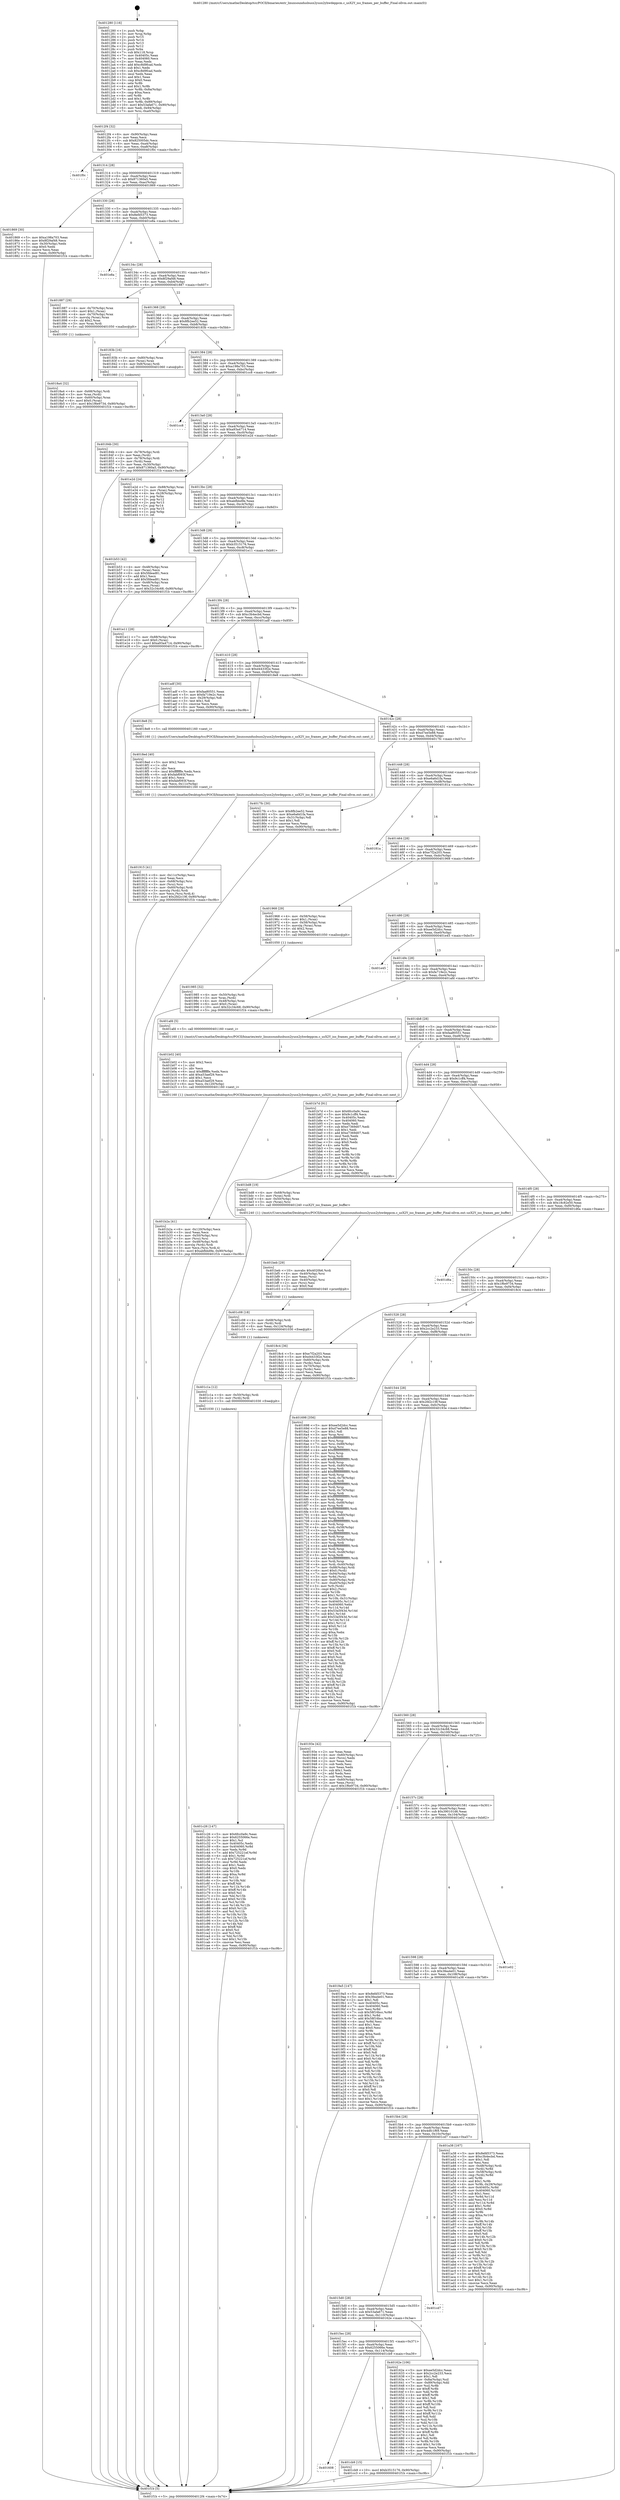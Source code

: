 digraph "0x401280" {
  label = "0x401280 (/mnt/c/Users/mathe/Desktop/tcc/POCII/binaries/extr_linuxsoundusbusx2yusx2yhwdeppcm.c_usX2Y_iso_frames_per_buffer_Final-ollvm.out::main(0))"
  labelloc = "t"
  node[shape=record]

  Entry [label="",width=0.3,height=0.3,shape=circle,fillcolor=black,style=filled]
  "0x4012f4" [label="{
     0x4012f4 [32]\l
     | [instrs]\l
     &nbsp;&nbsp;0x4012f4 \<+6\>: mov -0x90(%rbp),%eax\l
     &nbsp;&nbsp;0x4012fa \<+2\>: mov %eax,%ecx\l
     &nbsp;&nbsp;0x4012fc \<+6\>: sub $0x825005dc,%ecx\l
     &nbsp;&nbsp;0x401302 \<+6\>: mov %eax,-0xa4(%rbp)\l
     &nbsp;&nbsp;0x401308 \<+6\>: mov %ecx,-0xa8(%rbp)\l
     &nbsp;&nbsp;0x40130e \<+6\>: je 0000000000401f0c \<main+0xc8c\>\l
  }"]
  "0x401f0c" [label="{
     0x401f0c\l
  }", style=dashed]
  "0x401314" [label="{
     0x401314 [28]\l
     | [instrs]\l
     &nbsp;&nbsp;0x401314 \<+5\>: jmp 0000000000401319 \<main+0x99\>\l
     &nbsp;&nbsp;0x401319 \<+6\>: mov -0xa4(%rbp),%eax\l
     &nbsp;&nbsp;0x40131f \<+5\>: sub $0x871360a5,%eax\l
     &nbsp;&nbsp;0x401324 \<+6\>: mov %eax,-0xac(%rbp)\l
     &nbsp;&nbsp;0x40132a \<+6\>: je 0000000000401869 \<main+0x5e9\>\l
  }"]
  Exit [label="",width=0.3,height=0.3,shape=circle,fillcolor=black,style=filled,peripheries=2]
  "0x401869" [label="{
     0x401869 [30]\l
     | [instrs]\l
     &nbsp;&nbsp;0x401869 \<+5\>: mov $0xa198a703,%eax\l
     &nbsp;&nbsp;0x40186e \<+5\>: mov $0x8f29af48,%ecx\l
     &nbsp;&nbsp;0x401873 \<+3\>: mov -0x30(%rbp),%edx\l
     &nbsp;&nbsp;0x401876 \<+3\>: cmp $0x0,%edx\l
     &nbsp;&nbsp;0x401879 \<+3\>: cmove %ecx,%eax\l
     &nbsp;&nbsp;0x40187c \<+6\>: mov %eax,-0x90(%rbp)\l
     &nbsp;&nbsp;0x401882 \<+5\>: jmp 0000000000401f1b \<main+0xc9b\>\l
  }"]
  "0x401330" [label="{
     0x401330 [28]\l
     | [instrs]\l
     &nbsp;&nbsp;0x401330 \<+5\>: jmp 0000000000401335 \<main+0xb5\>\l
     &nbsp;&nbsp;0x401335 \<+6\>: mov -0xa4(%rbp),%eax\l
     &nbsp;&nbsp;0x40133b \<+5\>: sub $0x8efd5373,%eax\l
     &nbsp;&nbsp;0x401340 \<+6\>: mov %eax,-0xb0(%rbp)\l
     &nbsp;&nbsp;0x401346 \<+6\>: je 0000000000401e8a \<main+0xc0a\>\l
  }"]
  "0x401608" [label="{
     0x401608\l
  }", style=dashed]
  "0x401e8a" [label="{
     0x401e8a\l
  }", style=dashed]
  "0x40134c" [label="{
     0x40134c [28]\l
     | [instrs]\l
     &nbsp;&nbsp;0x40134c \<+5\>: jmp 0000000000401351 \<main+0xd1\>\l
     &nbsp;&nbsp;0x401351 \<+6\>: mov -0xa4(%rbp),%eax\l
     &nbsp;&nbsp;0x401357 \<+5\>: sub $0x8f29af48,%eax\l
     &nbsp;&nbsp;0x40135c \<+6\>: mov %eax,-0xb4(%rbp)\l
     &nbsp;&nbsp;0x401362 \<+6\>: je 0000000000401887 \<main+0x607\>\l
  }"]
  "0x401cb9" [label="{
     0x401cb9 [15]\l
     | [instrs]\l
     &nbsp;&nbsp;0x401cb9 \<+10\>: movl $0xb3515176,-0x90(%rbp)\l
     &nbsp;&nbsp;0x401cc3 \<+5\>: jmp 0000000000401f1b \<main+0xc9b\>\l
  }"]
  "0x401887" [label="{
     0x401887 [29]\l
     | [instrs]\l
     &nbsp;&nbsp;0x401887 \<+4\>: mov -0x70(%rbp),%rax\l
     &nbsp;&nbsp;0x40188b \<+6\>: movl $0x1,(%rax)\l
     &nbsp;&nbsp;0x401891 \<+4\>: mov -0x70(%rbp),%rax\l
     &nbsp;&nbsp;0x401895 \<+3\>: movslq (%rax),%rax\l
     &nbsp;&nbsp;0x401898 \<+4\>: shl $0x2,%rax\l
     &nbsp;&nbsp;0x40189c \<+3\>: mov %rax,%rdi\l
     &nbsp;&nbsp;0x40189f \<+5\>: call 0000000000401050 \<malloc@plt\>\l
     | [calls]\l
     &nbsp;&nbsp;0x401050 \{1\} (unknown)\l
  }"]
  "0x401368" [label="{
     0x401368 [28]\l
     | [instrs]\l
     &nbsp;&nbsp;0x401368 \<+5\>: jmp 000000000040136d \<main+0xed\>\l
     &nbsp;&nbsp;0x40136d \<+6\>: mov -0xa4(%rbp),%eax\l
     &nbsp;&nbsp;0x401373 \<+5\>: sub $0x8fb2ee52,%eax\l
     &nbsp;&nbsp;0x401378 \<+6\>: mov %eax,-0xb8(%rbp)\l
     &nbsp;&nbsp;0x40137e \<+6\>: je 000000000040183b \<main+0x5bb\>\l
  }"]
  "0x401c26" [label="{
     0x401c26 [147]\l
     | [instrs]\l
     &nbsp;&nbsp;0x401c26 \<+5\>: mov $0x6fcc0a9c,%eax\l
     &nbsp;&nbsp;0x401c2b \<+5\>: mov $0x6255066e,%esi\l
     &nbsp;&nbsp;0x401c30 \<+2\>: mov $0x1,%cl\l
     &nbsp;&nbsp;0x401c32 \<+7\>: mov 0x40405c,%edx\l
     &nbsp;&nbsp;0x401c39 \<+8\>: mov 0x404060,%r8d\l
     &nbsp;&nbsp;0x401c41 \<+3\>: mov %edx,%r9d\l
     &nbsp;&nbsp;0x401c44 \<+7\>: add $0x725221ef,%r9d\l
     &nbsp;&nbsp;0x401c4b \<+4\>: sub $0x1,%r9d\l
     &nbsp;&nbsp;0x401c4f \<+7\>: sub $0x725221ef,%r9d\l
     &nbsp;&nbsp;0x401c56 \<+4\>: imul %r9d,%edx\l
     &nbsp;&nbsp;0x401c5a \<+3\>: and $0x1,%edx\l
     &nbsp;&nbsp;0x401c5d \<+3\>: cmp $0x0,%edx\l
     &nbsp;&nbsp;0x401c60 \<+4\>: sete %r10b\l
     &nbsp;&nbsp;0x401c64 \<+4\>: cmp $0xa,%r8d\l
     &nbsp;&nbsp;0x401c68 \<+4\>: setl %r11b\l
     &nbsp;&nbsp;0x401c6c \<+3\>: mov %r10b,%bl\l
     &nbsp;&nbsp;0x401c6f \<+3\>: xor $0xff,%bl\l
     &nbsp;&nbsp;0x401c72 \<+3\>: mov %r11b,%r14b\l
     &nbsp;&nbsp;0x401c75 \<+4\>: xor $0xff,%r14b\l
     &nbsp;&nbsp;0x401c79 \<+3\>: xor $0x0,%cl\l
     &nbsp;&nbsp;0x401c7c \<+3\>: mov %bl,%r15b\l
     &nbsp;&nbsp;0x401c7f \<+4\>: and $0x0,%r15b\l
     &nbsp;&nbsp;0x401c83 \<+3\>: and %cl,%r10b\l
     &nbsp;&nbsp;0x401c86 \<+3\>: mov %r14b,%r12b\l
     &nbsp;&nbsp;0x401c89 \<+4\>: and $0x0,%r12b\l
     &nbsp;&nbsp;0x401c8d \<+3\>: and %cl,%r11b\l
     &nbsp;&nbsp;0x401c90 \<+3\>: or %r10b,%r15b\l
     &nbsp;&nbsp;0x401c93 \<+3\>: or %r11b,%r12b\l
     &nbsp;&nbsp;0x401c96 \<+3\>: xor %r12b,%r15b\l
     &nbsp;&nbsp;0x401c99 \<+3\>: or %r14b,%bl\l
     &nbsp;&nbsp;0x401c9c \<+3\>: xor $0xff,%bl\l
     &nbsp;&nbsp;0x401c9f \<+3\>: or $0x0,%cl\l
     &nbsp;&nbsp;0x401ca2 \<+2\>: and %cl,%bl\l
     &nbsp;&nbsp;0x401ca4 \<+3\>: or %bl,%r15b\l
     &nbsp;&nbsp;0x401ca7 \<+4\>: test $0x1,%r15b\l
     &nbsp;&nbsp;0x401cab \<+3\>: cmovne %esi,%eax\l
     &nbsp;&nbsp;0x401cae \<+6\>: mov %eax,-0x90(%rbp)\l
     &nbsp;&nbsp;0x401cb4 \<+5\>: jmp 0000000000401f1b \<main+0xc9b\>\l
  }"]
  "0x40183b" [label="{
     0x40183b [16]\l
     | [instrs]\l
     &nbsp;&nbsp;0x40183b \<+4\>: mov -0x80(%rbp),%rax\l
     &nbsp;&nbsp;0x40183f \<+3\>: mov (%rax),%rax\l
     &nbsp;&nbsp;0x401842 \<+4\>: mov 0x8(%rax),%rdi\l
     &nbsp;&nbsp;0x401846 \<+5\>: call 0000000000401060 \<atoi@plt\>\l
     | [calls]\l
     &nbsp;&nbsp;0x401060 \{1\} (unknown)\l
  }"]
  "0x401384" [label="{
     0x401384 [28]\l
     | [instrs]\l
     &nbsp;&nbsp;0x401384 \<+5\>: jmp 0000000000401389 \<main+0x109\>\l
     &nbsp;&nbsp;0x401389 \<+6\>: mov -0xa4(%rbp),%eax\l
     &nbsp;&nbsp;0x40138f \<+5\>: sub $0xa198a703,%eax\l
     &nbsp;&nbsp;0x401394 \<+6\>: mov %eax,-0xbc(%rbp)\l
     &nbsp;&nbsp;0x40139a \<+6\>: je 0000000000401cc8 \<main+0xa48\>\l
  }"]
  "0x401c1a" [label="{
     0x401c1a [12]\l
     | [instrs]\l
     &nbsp;&nbsp;0x401c1a \<+4\>: mov -0x50(%rbp),%rdi\l
     &nbsp;&nbsp;0x401c1e \<+3\>: mov (%rdi),%rdi\l
     &nbsp;&nbsp;0x401c21 \<+5\>: call 0000000000401030 \<free@plt\>\l
     | [calls]\l
     &nbsp;&nbsp;0x401030 \{1\} (unknown)\l
  }"]
  "0x401cc8" [label="{
     0x401cc8\l
  }", style=dashed]
  "0x4013a0" [label="{
     0x4013a0 [28]\l
     | [instrs]\l
     &nbsp;&nbsp;0x4013a0 \<+5\>: jmp 00000000004013a5 \<main+0x125\>\l
     &nbsp;&nbsp;0x4013a5 \<+6\>: mov -0xa4(%rbp),%eax\l
     &nbsp;&nbsp;0x4013ab \<+5\>: sub $0xa93a4714,%eax\l
     &nbsp;&nbsp;0x4013b0 \<+6\>: mov %eax,-0xc0(%rbp)\l
     &nbsp;&nbsp;0x4013b6 \<+6\>: je 0000000000401e2d \<main+0xbad\>\l
  }"]
  "0x401c08" [label="{
     0x401c08 [18]\l
     | [instrs]\l
     &nbsp;&nbsp;0x401c08 \<+4\>: mov -0x68(%rbp),%rdi\l
     &nbsp;&nbsp;0x401c0c \<+3\>: mov (%rdi),%rdi\l
     &nbsp;&nbsp;0x401c0f \<+6\>: mov %eax,-0x124(%rbp)\l
     &nbsp;&nbsp;0x401c15 \<+5\>: call 0000000000401030 \<free@plt\>\l
     | [calls]\l
     &nbsp;&nbsp;0x401030 \{1\} (unknown)\l
  }"]
  "0x401e2d" [label="{
     0x401e2d [24]\l
     | [instrs]\l
     &nbsp;&nbsp;0x401e2d \<+7\>: mov -0x88(%rbp),%rax\l
     &nbsp;&nbsp;0x401e34 \<+2\>: mov (%rax),%eax\l
     &nbsp;&nbsp;0x401e36 \<+4\>: lea -0x28(%rbp),%rsp\l
     &nbsp;&nbsp;0x401e3a \<+1\>: pop %rbx\l
     &nbsp;&nbsp;0x401e3b \<+2\>: pop %r12\l
     &nbsp;&nbsp;0x401e3d \<+2\>: pop %r13\l
     &nbsp;&nbsp;0x401e3f \<+2\>: pop %r14\l
     &nbsp;&nbsp;0x401e41 \<+2\>: pop %r15\l
     &nbsp;&nbsp;0x401e43 \<+1\>: pop %rbp\l
     &nbsp;&nbsp;0x401e44 \<+1\>: ret\l
  }"]
  "0x4013bc" [label="{
     0x4013bc [28]\l
     | [instrs]\l
     &nbsp;&nbsp;0x4013bc \<+5\>: jmp 00000000004013c1 \<main+0x141\>\l
     &nbsp;&nbsp;0x4013c1 \<+6\>: mov -0xa4(%rbp),%eax\l
     &nbsp;&nbsp;0x4013c7 \<+5\>: sub $0xabfbbd9e,%eax\l
     &nbsp;&nbsp;0x4013cc \<+6\>: mov %eax,-0xc4(%rbp)\l
     &nbsp;&nbsp;0x4013d2 \<+6\>: je 0000000000401b53 \<main+0x8d3\>\l
  }"]
  "0x401beb" [label="{
     0x401beb [29]\l
     | [instrs]\l
     &nbsp;&nbsp;0x401beb \<+10\>: movabs $0x4020b6,%rdi\l
     &nbsp;&nbsp;0x401bf5 \<+4\>: mov -0x40(%rbp),%rsi\l
     &nbsp;&nbsp;0x401bf9 \<+2\>: mov %eax,(%rsi)\l
     &nbsp;&nbsp;0x401bfb \<+4\>: mov -0x40(%rbp),%rsi\l
     &nbsp;&nbsp;0x401bff \<+2\>: mov (%rsi),%esi\l
     &nbsp;&nbsp;0x401c01 \<+2\>: mov $0x0,%al\l
     &nbsp;&nbsp;0x401c03 \<+5\>: call 0000000000401040 \<printf@plt\>\l
     | [calls]\l
     &nbsp;&nbsp;0x401040 \{1\} (unknown)\l
  }"]
  "0x401b53" [label="{
     0x401b53 [42]\l
     | [instrs]\l
     &nbsp;&nbsp;0x401b53 \<+4\>: mov -0x48(%rbp),%rax\l
     &nbsp;&nbsp;0x401b57 \<+2\>: mov (%rax),%ecx\l
     &nbsp;&nbsp;0x401b59 \<+6\>: sub $0x5fdead81,%ecx\l
     &nbsp;&nbsp;0x401b5f \<+3\>: add $0x1,%ecx\l
     &nbsp;&nbsp;0x401b62 \<+6\>: add $0x5fdead81,%ecx\l
     &nbsp;&nbsp;0x401b68 \<+4\>: mov -0x48(%rbp),%rax\l
     &nbsp;&nbsp;0x401b6c \<+2\>: mov %ecx,(%rax)\l
     &nbsp;&nbsp;0x401b6e \<+10\>: movl $0x32c34c68,-0x90(%rbp)\l
     &nbsp;&nbsp;0x401b78 \<+5\>: jmp 0000000000401f1b \<main+0xc9b\>\l
  }"]
  "0x4013d8" [label="{
     0x4013d8 [28]\l
     | [instrs]\l
     &nbsp;&nbsp;0x4013d8 \<+5\>: jmp 00000000004013dd \<main+0x15d\>\l
     &nbsp;&nbsp;0x4013dd \<+6\>: mov -0xa4(%rbp),%eax\l
     &nbsp;&nbsp;0x4013e3 \<+5\>: sub $0xb3515176,%eax\l
     &nbsp;&nbsp;0x4013e8 \<+6\>: mov %eax,-0xc8(%rbp)\l
     &nbsp;&nbsp;0x4013ee \<+6\>: je 0000000000401e11 \<main+0xb91\>\l
  }"]
  "0x401b2a" [label="{
     0x401b2a [41]\l
     | [instrs]\l
     &nbsp;&nbsp;0x401b2a \<+6\>: mov -0x120(%rbp),%ecx\l
     &nbsp;&nbsp;0x401b30 \<+3\>: imul %eax,%ecx\l
     &nbsp;&nbsp;0x401b33 \<+4\>: mov -0x50(%rbp),%rsi\l
     &nbsp;&nbsp;0x401b37 \<+3\>: mov (%rsi),%rsi\l
     &nbsp;&nbsp;0x401b3a \<+4\>: mov -0x48(%rbp),%rdi\l
     &nbsp;&nbsp;0x401b3e \<+3\>: movslq (%rdi),%rdi\l
     &nbsp;&nbsp;0x401b41 \<+3\>: mov %ecx,(%rsi,%rdi,4)\l
     &nbsp;&nbsp;0x401b44 \<+10\>: movl $0xabfbbd9e,-0x90(%rbp)\l
     &nbsp;&nbsp;0x401b4e \<+5\>: jmp 0000000000401f1b \<main+0xc9b\>\l
  }"]
  "0x401e11" [label="{
     0x401e11 [28]\l
     | [instrs]\l
     &nbsp;&nbsp;0x401e11 \<+7\>: mov -0x88(%rbp),%rax\l
     &nbsp;&nbsp;0x401e18 \<+6\>: movl $0x0,(%rax)\l
     &nbsp;&nbsp;0x401e1e \<+10\>: movl $0xa93a4714,-0x90(%rbp)\l
     &nbsp;&nbsp;0x401e28 \<+5\>: jmp 0000000000401f1b \<main+0xc9b\>\l
  }"]
  "0x4013f4" [label="{
     0x4013f4 [28]\l
     | [instrs]\l
     &nbsp;&nbsp;0x4013f4 \<+5\>: jmp 00000000004013f9 \<main+0x179\>\l
     &nbsp;&nbsp;0x4013f9 \<+6\>: mov -0xa4(%rbp),%eax\l
     &nbsp;&nbsp;0x4013ff \<+5\>: sub $0xc3b4ecbd,%eax\l
     &nbsp;&nbsp;0x401404 \<+6\>: mov %eax,-0xcc(%rbp)\l
     &nbsp;&nbsp;0x40140a \<+6\>: je 0000000000401adf \<main+0x85f\>\l
  }"]
  "0x401b02" [label="{
     0x401b02 [40]\l
     | [instrs]\l
     &nbsp;&nbsp;0x401b02 \<+5\>: mov $0x2,%ecx\l
     &nbsp;&nbsp;0x401b07 \<+1\>: cltd\l
     &nbsp;&nbsp;0x401b08 \<+2\>: idiv %ecx\l
     &nbsp;&nbsp;0x401b0a \<+6\>: imul $0xfffffffe,%edx,%ecx\l
     &nbsp;&nbsp;0x401b10 \<+6\>: add $0xa53aef29,%ecx\l
     &nbsp;&nbsp;0x401b16 \<+3\>: add $0x1,%ecx\l
     &nbsp;&nbsp;0x401b19 \<+6\>: sub $0xa53aef29,%ecx\l
     &nbsp;&nbsp;0x401b1f \<+6\>: mov %ecx,-0x120(%rbp)\l
     &nbsp;&nbsp;0x401b25 \<+5\>: call 0000000000401160 \<next_i\>\l
     | [calls]\l
     &nbsp;&nbsp;0x401160 \{1\} (/mnt/c/Users/mathe/Desktop/tcc/POCII/binaries/extr_linuxsoundusbusx2yusx2yhwdeppcm.c_usX2Y_iso_frames_per_buffer_Final-ollvm.out::next_i)\l
  }"]
  "0x401adf" [label="{
     0x401adf [30]\l
     | [instrs]\l
     &nbsp;&nbsp;0x401adf \<+5\>: mov $0xfaa80551,%eax\l
     &nbsp;&nbsp;0x401ae4 \<+5\>: mov $0xfa719e2c,%ecx\l
     &nbsp;&nbsp;0x401ae9 \<+3\>: mov -0x29(%rbp),%dl\l
     &nbsp;&nbsp;0x401aec \<+3\>: test $0x1,%dl\l
     &nbsp;&nbsp;0x401aef \<+3\>: cmovne %ecx,%eax\l
     &nbsp;&nbsp;0x401af2 \<+6\>: mov %eax,-0x90(%rbp)\l
     &nbsp;&nbsp;0x401af8 \<+5\>: jmp 0000000000401f1b \<main+0xc9b\>\l
  }"]
  "0x401410" [label="{
     0x401410 [28]\l
     | [instrs]\l
     &nbsp;&nbsp;0x401410 \<+5\>: jmp 0000000000401415 \<main+0x195\>\l
     &nbsp;&nbsp;0x401415 \<+6\>: mov -0xa4(%rbp),%eax\l
     &nbsp;&nbsp;0x40141b \<+5\>: sub $0xd4433f2e,%eax\l
     &nbsp;&nbsp;0x401420 \<+6\>: mov %eax,-0xd0(%rbp)\l
     &nbsp;&nbsp;0x401426 \<+6\>: je 00000000004018e8 \<main+0x668\>\l
  }"]
  "0x401985" [label="{
     0x401985 [32]\l
     | [instrs]\l
     &nbsp;&nbsp;0x401985 \<+4\>: mov -0x50(%rbp),%rdi\l
     &nbsp;&nbsp;0x401989 \<+3\>: mov %rax,(%rdi)\l
     &nbsp;&nbsp;0x40198c \<+4\>: mov -0x48(%rbp),%rax\l
     &nbsp;&nbsp;0x401990 \<+6\>: movl $0x0,(%rax)\l
     &nbsp;&nbsp;0x401996 \<+10\>: movl $0x32c34c68,-0x90(%rbp)\l
     &nbsp;&nbsp;0x4019a0 \<+5\>: jmp 0000000000401f1b \<main+0xc9b\>\l
  }"]
  "0x4018e8" [label="{
     0x4018e8 [5]\l
     | [instrs]\l
     &nbsp;&nbsp;0x4018e8 \<+5\>: call 0000000000401160 \<next_i\>\l
     | [calls]\l
     &nbsp;&nbsp;0x401160 \{1\} (/mnt/c/Users/mathe/Desktop/tcc/POCII/binaries/extr_linuxsoundusbusx2yusx2yhwdeppcm.c_usX2Y_iso_frames_per_buffer_Final-ollvm.out::next_i)\l
  }"]
  "0x40142c" [label="{
     0x40142c [28]\l
     | [instrs]\l
     &nbsp;&nbsp;0x40142c \<+5\>: jmp 0000000000401431 \<main+0x1b1\>\l
     &nbsp;&nbsp;0x401431 \<+6\>: mov -0xa4(%rbp),%eax\l
     &nbsp;&nbsp;0x401437 \<+5\>: sub $0xd7ee5e88,%eax\l
     &nbsp;&nbsp;0x40143c \<+6\>: mov %eax,-0xd4(%rbp)\l
     &nbsp;&nbsp;0x401442 \<+6\>: je 00000000004017fc \<main+0x57c\>\l
  }"]
  "0x401915" [label="{
     0x401915 [41]\l
     | [instrs]\l
     &nbsp;&nbsp;0x401915 \<+6\>: mov -0x11c(%rbp),%ecx\l
     &nbsp;&nbsp;0x40191b \<+3\>: imul %eax,%ecx\l
     &nbsp;&nbsp;0x40191e \<+4\>: mov -0x68(%rbp),%rsi\l
     &nbsp;&nbsp;0x401922 \<+3\>: mov (%rsi),%rsi\l
     &nbsp;&nbsp;0x401925 \<+4\>: mov -0x60(%rbp),%rdi\l
     &nbsp;&nbsp;0x401929 \<+3\>: movslq (%rdi),%rdi\l
     &nbsp;&nbsp;0x40192c \<+3\>: mov %ecx,(%rsi,%rdi,4)\l
     &nbsp;&nbsp;0x40192f \<+10\>: movl $0x2fd2c19f,-0x90(%rbp)\l
     &nbsp;&nbsp;0x401939 \<+5\>: jmp 0000000000401f1b \<main+0xc9b\>\l
  }"]
  "0x4017fc" [label="{
     0x4017fc [30]\l
     | [instrs]\l
     &nbsp;&nbsp;0x4017fc \<+5\>: mov $0x8fb2ee52,%eax\l
     &nbsp;&nbsp;0x401801 \<+5\>: mov $0xe6a6d1fa,%ecx\l
     &nbsp;&nbsp;0x401806 \<+3\>: mov -0x31(%rbp),%dl\l
     &nbsp;&nbsp;0x401809 \<+3\>: test $0x1,%dl\l
     &nbsp;&nbsp;0x40180c \<+3\>: cmovne %ecx,%eax\l
     &nbsp;&nbsp;0x40180f \<+6\>: mov %eax,-0x90(%rbp)\l
     &nbsp;&nbsp;0x401815 \<+5\>: jmp 0000000000401f1b \<main+0xc9b\>\l
  }"]
  "0x401448" [label="{
     0x401448 [28]\l
     | [instrs]\l
     &nbsp;&nbsp;0x401448 \<+5\>: jmp 000000000040144d \<main+0x1cd\>\l
     &nbsp;&nbsp;0x40144d \<+6\>: mov -0xa4(%rbp),%eax\l
     &nbsp;&nbsp;0x401453 \<+5\>: sub $0xe6a6d1fa,%eax\l
     &nbsp;&nbsp;0x401458 \<+6\>: mov %eax,-0xd8(%rbp)\l
     &nbsp;&nbsp;0x40145e \<+6\>: je 000000000040181a \<main+0x59a\>\l
  }"]
  "0x4018ed" [label="{
     0x4018ed [40]\l
     | [instrs]\l
     &nbsp;&nbsp;0x4018ed \<+5\>: mov $0x2,%ecx\l
     &nbsp;&nbsp;0x4018f2 \<+1\>: cltd\l
     &nbsp;&nbsp;0x4018f3 \<+2\>: idiv %ecx\l
     &nbsp;&nbsp;0x4018f5 \<+6\>: imul $0xfffffffe,%edx,%ecx\l
     &nbsp;&nbsp;0x4018fb \<+6\>: sub $0xfabf093f,%ecx\l
     &nbsp;&nbsp;0x401901 \<+3\>: add $0x1,%ecx\l
     &nbsp;&nbsp;0x401904 \<+6\>: add $0xfabf093f,%ecx\l
     &nbsp;&nbsp;0x40190a \<+6\>: mov %ecx,-0x11c(%rbp)\l
     &nbsp;&nbsp;0x401910 \<+5\>: call 0000000000401160 \<next_i\>\l
     | [calls]\l
     &nbsp;&nbsp;0x401160 \{1\} (/mnt/c/Users/mathe/Desktop/tcc/POCII/binaries/extr_linuxsoundusbusx2yusx2yhwdeppcm.c_usX2Y_iso_frames_per_buffer_Final-ollvm.out::next_i)\l
  }"]
  "0x40181a" [label="{
     0x40181a\l
  }", style=dashed]
  "0x401464" [label="{
     0x401464 [28]\l
     | [instrs]\l
     &nbsp;&nbsp;0x401464 \<+5\>: jmp 0000000000401469 \<main+0x1e9\>\l
     &nbsp;&nbsp;0x401469 \<+6\>: mov -0xa4(%rbp),%eax\l
     &nbsp;&nbsp;0x40146f \<+5\>: sub $0xe7f2a203,%eax\l
     &nbsp;&nbsp;0x401474 \<+6\>: mov %eax,-0xdc(%rbp)\l
     &nbsp;&nbsp;0x40147a \<+6\>: je 0000000000401968 \<main+0x6e8\>\l
  }"]
  "0x4018a4" [label="{
     0x4018a4 [32]\l
     | [instrs]\l
     &nbsp;&nbsp;0x4018a4 \<+4\>: mov -0x68(%rbp),%rdi\l
     &nbsp;&nbsp;0x4018a8 \<+3\>: mov %rax,(%rdi)\l
     &nbsp;&nbsp;0x4018ab \<+4\>: mov -0x60(%rbp),%rax\l
     &nbsp;&nbsp;0x4018af \<+6\>: movl $0x0,(%rax)\l
     &nbsp;&nbsp;0x4018b5 \<+10\>: movl $0x1f6e9734,-0x90(%rbp)\l
     &nbsp;&nbsp;0x4018bf \<+5\>: jmp 0000000000401f1b \<main+0xc9b\>\l
  }"]
  "0x401968" [label="{
     0x401968 [29]\l
     | [instrs]\l
     &nbsp;&nbsp;0x401968 \<+4\>: mov -0x58(%rbp),%rax\l
     &nbsp;&nbsp;0x40196c \<+6\>: movl $0x1,(%rax)\l
     &nbsp;&nbsp;0x401972 \<+4\>: mov -0x58(%rbp),%rax\l
     &nbsp;&nbsp;0x401976 \<+3\>: movslq (%rax),%rax\l
     &nbsp;&nbsp;0x401979 \<+4\>: shl $0x2,%rax\l
     &nbsp;&nbsp;0x40197d \<+3\>: mov %rax,%rdi\l
     &nbsp;&nbsp;0x401980 \<+5\>: call 0000000000401050 \<malloc@plt\>\l
     | [calls]\l
     &nbsp;&nbsp;0x401050 \{1\} (unknown)\l
  }"]
  "0x401480" [label="{
     0x401480 [28]\l
     | [instrs]\l
     &nbsp;&nbsp;0x401480 \<+5\>: jmp 0000000000401485 \<main+0x205\>\l
     &nbsp;&nbsp;0x401485 \<+6\>: mov -0xa4(%rbp),%eax\l
     &nbsp;&nbsp;0x40148b \<+5\>: sub $0xee5d2dcc,%eax\l
     &nbsp;&nbsp;0x401490 \<+6\>: mov %eax,-0xe0(%rbp)\l
     &nbsp;&nbsp;0x401496 \<+6\>: je 0000000000401e45 \<main+0xbc5\>\l
  }"]
  "0x40184b" [label="{
     0x40184b [30]\l
     | [instrs]\l
     &nbsp;&nbsp;0x40184b \<+4\>: mov -0x78(%rbp),%rdi\l
     &nbsp;&nbsp;0x40184f \<+2\>: mov %eax,(%rdi)\l
     &nbsp;&nbsp;0x401851 \<+4\>: mov -0x78(%rbp),%rdi\l
     &nbsp;&nbsp;0x401855 \<+2\>: mov (%rdi),%eax\l
     &nbsp;&nbsp;0x401857 \<+3\>: mov %eax,-0x30(%rbp)\l
     &nbsp;&nbsp;0x40185a \<+10\>: movl $0x871360a5,-0x90(%rbp)\l
     &nbsp;&nbsp;0x401864 \<+5\>: jmp 0000000000401f1b \<main+0xc9b\>\l
  }"]
  "0x401e45" [label="{
     0x401e45\l
  }", style=dashed]
  "0x40149c" [label="{
     0x40149c [28]\l
     | [instrs]\l
     &nbsp;&nbsp;0x40149c \<+5\>: jmp 00000000004014a1 \<main+0x221\>\l
     &nbsp;&nbsp;0x4014a1 \<+6\>: mov -0xa4(%rbp),%eax\l
     &nbsp;&nbsp;0x4014a7 \<+5\>: sub $0xfa719e2c,%eax\l
     &nbsp;&nbsp;0x4014ac \<+6\>: mov %eax,-0xe4(%rbp)\l
     &nbsp;&nbsp;0x4014b2 \<+6\>: je 0000000000401afd \<main+0x87d\>\l
  }"]
  "0x401280" [label="{
     0x401280 [116]\l
     | [instrs]\l
     &nbsp;&nbsp;0x401280 \<+1\>: push %rbp\l
     &nbsp;&nbsp;0x401281 \<+3\>: mov %rsp,%rbp\l
     &nbsp;&nbsp;0x401284 \<+2\>: push %r15\l
     &nbsp;&nbsp;0x401286 \<+2\>: push %r14\l
     &nbsp;&nbsp;0x401288 \<+2\>: push %r13\l
     &nbsp;&nbsp;0x40128a \<+2\>: push %r12\l
     &nbsp;&nbsp;0x40128c \<+1\>: push %rbx\l
     &nbsp;&nbsp;0x40128d \<+7\>: sub $0x118,%rsp\l
     &nbsp;&nbsp;0x401294 \<+7\>: mov 0x40405c,%eax\l
     &nbsp;&nbsp;0x40129b \<+7\>: mov 0x404060,%ecx\l
     &nbsp;&nbsp;0x4012a2 \<+2\>: mov %eax,%edx\l
     &nbsp;&nbsp;0x4012a4 \<+6\>: add $0xc8d9fcad,%edx\l
     &nbsp;&nbsp;0x4012aa \<+3\>: sub $0x1,%edx\l
     &nbsp;&nbsp;0x4012ad \<+6\>: sub $0xc8d9fcad,%edx\l
     &nbsp;&nbsp;0x4012b3 \<+3\>: imul %edx,%eax\l
     &nbsp;&nbsp;0x4012b6 \<+3\>: and $0x1,%eax\l
     &nbsp;&nbsp;0x4012b9 \<+3\>: cmp $0x0,%eax\l
     &nbsp;&nbsp;0x4012bc \<+4\>: sete %r8b\l
     &nbsp;&nbsp;0x4012c0 \<+4\>: and $0x1,%r8b\l
     &nbsp;&nbsp;0x4012c4 \<+7\>: mov %r8b,-0x8a(%rbp)\l
     &nbsp;&nbsp;0x4012cb \<+3\>: cmp $0xa,%ecx\l
     &nbsp;&nbsp;0x4012ce \<+4\>: setl %r8b\l
     &nbsp;&nbsp;0x4012d2 \<+4\>: and $0x1,%r8b\l
     &nbsp;&nbsp;0x4012d6 \<+7\>: mov %r8b,-0x89(%rbp)\l
     &nbsp;&nbsp;0x4012dd \<+10\>: movl $0x53afa671,-0x90(%rbp)\l
     &nbsp;&nbsp;0x4012e7 \<+6\>: mov %edi,-0x94(%rbp)\l
     &nbsp;&nbsp;0x4012ed \<+7\>: mov %rsi,-0xa0(%rbp)\l
  }"]
  "0x401afd" [label="{
     0x401afd [5]\l
     | [instrs]\l
     &nbsp;&nbsp;0x401afd \<+5\>: call 0000000000401160 \<next_i\>\l
     | [calls]\l
     &nbsp;&nbsp;0x401160 \{1\} (/mnt/c/Users/mathe/Desktop/tcc/POCII/binaries/extr_linuxsoundusbusx2yusx2yhwdeppcm.c_usX2Y_iso_frames_per_buffer_Final-ollvm.out::next_i)\l
  }"]
  "0x4014b8" [label="{
     0x4014b8 [28]\l
     | [instrs]\l
     &nbsp;&nbsp;0x4014b8 \<+5\>: jmp 00000000004014bd \<main+0x23d\>\l
     &nbsp;&nbsp;0x4014bd \<+6\>: mov -0xa4(%rbp),%eax\l
     &nbsp;&nbsp;0x4014c3 \<+5\>: sub $0xfaa80551,%eax\l
     &nbsp;&nbsp;0x4014c8 \<+6\>: mov %eax,-0xe8(%rbp)\l
     &nbsp;&nbsp;0x4014ce \<+6\>: je 0000000000401b7d \<main+0x8fd\>\l
  }"]
  "0x401f1b" [label="{
     0x401f1b [5]\l
     | [instrs]\l
     &nbsp;&nbsp;0x401f1b \<+5\>: jmp 00000000004012f4 \<main+0x74\>\l
  }"]
  "0x401b7d" [label="{
     0x401b7d [91]\l
     | [instrs]\l
     &nbsp;&nbsp;0x401b7d \<+5\>: mov $0x6fcc0a9c,%eax\l
     &nbsp;&nbsp;0x401b82 \<+5\>: mov $0x9c1cff4,%ecx\l
     &nbsp;&nbsp;0x401b87 \<+7\>: mov 0x40405c,%edx\l
     &nbsp;&nbsp;0x401b8e \<+7\>: mov 0x404060,%esi\l
     &nbsp;&nbsp;0x401b95 \<+2\>: mov %edx,%edi\l
     &nbsp;&nbsp;0x401b97 \<+6\>: sub $0xe7369d07,%edi\l
     &nbsp;&nbsp;0x401b9d \<+3\>: sub $0x1,%edi\l
     &nbsp;&nbsp;0x401ba0 \<+6\>: add $0xe7369d07,%edi\l
     &nbsp;&nbsp;0x401ba6 \<+3\>: imul %edi,%edx\l
     &nbsp;&nbsp;0x401ba9 \<+3\>: and $0x1,%edx\l
     &nbsp;&nbsp;0x401bac \<+3\>: cmp $0x0,%edx\l
     &nbsp;&nbsp;0x401baf \<+4\>: sete %r8b\l
     &nbsp;&nbsp;0x401bb3 \<+3\>: cmp $0xa,%esi\l
     &nbsp;&nbsp;0x401bb6 \<+4\>: setl %r9b\l
     &nbsp;&nbsp;0x401bba \<+3\>: mov %r8b,%r10b\l
     &nbsp;&nbsp;0x401bbd \<+3\>: and %r9b,%r10b\l
     &nbsp;&nbsp;0x401bc0 \<+3\>: xor %r9b,%r8b\l
     &nbsp;&nbsp;0x401bc3 \<+3\>: or %r8b,%r10b\l
     &nbsp;&nbsp;0x401bc6 \<+4\>: test $0x1,%r10b\l
     &nbsp;&nbsp;0x401bca \<+3\>: cmovne %ecx,%eax\l
     &nbsp;&nbsp;0x401bcd \<+6\>: mov %eax,-0x90(%rbp)\l
     &nbsp;&nbsp;0x401bd3 \<+5\>: jmp 0000000000401f1b \<main+0xc9b\>\l
  }"]
  "0x4014d4" [label="{
     0x4014d4 [28]\l
     | [instrs]\l
     &nbsp;&nbsp;0x4014d4 \<+5\>: jmp 00000000004014d9 \<main+0x259\>\l
     &nbsp;&nbsp;0x4014d9 \<+6\>: mov -0xa4(%rbp),%eax\l
     &nbsp;&nbsp;0x4014df \<+5\>: sub $0x9c1cff4,%eax\l
     &nbsp;&nbsp;0x4014e4 \<+6\>: mov %eax,-0xec(%rbp)\l
     &nbsp;&nbsp;0x4014ea \<+6\>: je 0000000000401bd8 \<main+0x958\>\l
  }"]
  "0x4015ec" [label="{
     0x4015ec [28]\l
     | [instrs]\l
     &nbsp;&nbsp;0x4015ec \<+5\>: jmp 00000000004015f1 \<main+0x371\>\l
     &nbsp;&nbsp;0x4015f1 \<+6\>: mov -0xa4(%rbp),%eax\l
     &nbsp;&nbsp;0x4015f7 \<+5\>: sub $0x6255066e,%eax\l
     &nbsp;&nbsp;0x4015fc \<+6\>: mov %eax,-0x114(%rbp)\l
     &nbsp;&nbsp;0x401602 \<+6\>: je 0000000000401cb9 \<main+0xa39\>\l
  }"]
  "0x401bd8" [label="{
     0x401bd8 [19]\l
     | [instrs]\l
     &nbsp;&nbsp;0x401bd8 \<+4\>: mov -0x68(%rbp),%rax\l
     &nbsp;&nbsp;0x401bdc \<+3\>: mov (%rax),%rdi\l
     &nbsp;&nbsp;0x401bdf \<+4\>: mov -0x50(%rbp),%rax\l
     &nbsp;&nbsp;0x401be3 \<+3\>: mov (%rax),%rsi\l
     &nbsp;&nbsp;0x401be6 \<+5\>: call 0000000000401240 \<usX2Y_iso_frames_per_buffer\>\l
     | [calls]\l
     &nbsp;&nbsp;0x401240 \{1\} (/mnt/c/Users/mathe/Desktop/tcc/POCII/binaries/extr_linuxsoundusbusx2yusx2yhwdeppcm.c_usX2Y_iso_frames_per_buffer_Final-ollvm.out::usX2Y_iso_frames_per_buffer)\l
  }"]
  "0x4014f0" [label="{
     0x4014f0 [28]\l
     | [instrs]\l
     &nbsp;&nbsp;0x4014f0 \<+5\>: jmp 00000000004014f5 \<main+0x275\>\l
     &nbsp;&nbsp;0x4014f5 \<+6\>: mov -0xa4(%rbp),%eax\l
     &nbsp;&nbsp;0x4014fb \<+5\>: sub $0x18c82e50,%eax\l
     &nbsp;&nbsp;0x401500 \<+6\>: mov %eax,-0xf0(%rbp)\l
     &nbsp;&nbsp;0x401506 \<+6\>: je 0000000000401d6a \<main+0xaea\>\l
  }"]
  "0x40162e" [label="{
     0x40162e [106]\l
     | [instrs]\l
     &nbsp;&nbsp;0x40162e \<+5\>: mov $0xee5d2dcc,%eax\l
     &nbsp;&nbsp;0x401633 \<+5\>: mov $0x2cc2e233,%ecx\l
     &nbsp;&nbsp;0x401638 \<+2\>: mov $0x1,%dl\l
     &nbsp;&nbsp;0x40163a \<+7\>: mov -0x8a(%rbp),%sil\l
     &nbsp;&nbsp;0x401641 \<+7\>: mov -0x89(%rbp),%dil\l
     &nbsp;&nbsp;0x401648 \<+3\>: mov %sil,%r8b\l
     &nbsp;&nbsp;0x40164b \<+4\>: xor $0xff,%r8b\l
     &nbsp;&nbsp;0x40164f \<+3\>: mov %dil,%r9b\l
     &nbsp;&nbsp;0x401652 \<+4\>: xor $0xff,%r9b\l
     &nbsp;&nbsp;0x401656 \<+3\>: xor $0x1,%dl\l
     &nbsp;&nbsp;0x401659 \<+3\>: mov %r8b,%r10b\l
     &nbsp;&nbsp;0x40165c \<+4\>: and $0xff,%r10b\l
     &nbsp;&nbsp;0x401660 \<+3\>: and %dl,%sil\l
     &nbsp;&nbsp;0x401663 \<+3\>: mov %r9b,%r11b\l
     &nbsp;&nbsp;0x401666 \<+4\>: and $0xff,%r11b\l
     &nbsp;&nbsp;0x40166a \<+3\>: and %dl,%dil\l
     &nbsp;&nbsp;0x40166d \<+3\>: or %sil,%r10b\l
     &nbsp;&nbsp;0x401670 \<+3\>: or %dil,%r11b\l
     &nbsp;&nbsp;0x401673 \<+3\>: xor %r11b,%r10b\l
     &nbsp;&nbsp;0x401676 \<+3\>: or %r9b,%r8b\l
     &nbsp;&nbsp;0x401679 \<+4\>: xor $0xff,%r8b\l
     &nbsp;&nbsp;0x40167d \<+3\>: or $0x1,%dl\l
     &nbsp;&nbsp;0x401680 \<+3\>: and %dl,%r8b\l
     &nbsp;&nbsp;0x401683 \<+3\>: or %r8b,%r10b\l
     &nbsp;&nbsp;0x401686 \<+4\>: test $0x1,%r10b\l
     &nbsp;&nbsp;0x40168a \<+3\>: cmovne %ecx,%eax\l
     &nbsp;&nbsp;0x40168d \<+6\>: mov %eax,-0x90(%rbp)\l
     &nbsp;&nbsp;0x401693 \<+5\>: jmp 0000000000401f1b \<main+0xc9b\>\l
  }"]
  "0x401d6a" [label="{
     0x401d6a\l
  }", style=dashed]
  "0x40150c" [label="{
     0x40150c [28]\l
     | [instrs]\l
     &nbsp;&nbsp;0x40150c \<+5\>: jmp 0000000000401511 \<main+0x291\>\l
     &nbsp;&nbsp;0x401511 \<+6\>: mov -0xa4(%rbp),%eax\l
     &nbsp;&nbsp;0x401517 \<+5\>: sub $0x1f6e9734,%eax\l
     &nbsp;&nbsp;0x40151c \<+6\>: mov %eax,-0xf4(%rbp)\l
     &nbsp;&nbsp;0x401522 \<+6\>: je 00000000004018c4 \<main+0x644\>\l
  }"]
  "0x4015d0" [label="{
     0x4015d0 [28]\l
     | [instrs]\l
     &nbsp;&nbsp;0x4015d0 \<+5\>: jmp 00000000004015d5 \<main+0x355\>\l
     &nbsp;&nbsp;0x4015d5 \<+6\>: mov -0xa4(%rbp),%eax\l
     &nbsp;&nbsp;0x4015db \<+5\>: sub $0x53afa671,%eax\l
     &nbsp;&nbsp;0x4015e0 \<+6\>: mov %eax,-0x110(%rbp)\l
     &nbsp;&nbsp;0x4015e6 \<+6\>: je 000000000040162e \<main+0x3ae\>\l
  }"]
  "0x4018c4" [label="{
     0x4018c4 [36]\l
     | [instrs]\l
     &nbsp;&nbsp;0x4018c4 \<+5\>: mov $0xe7f2a203,%eax\l
     &nbsp;&nbsp;0x4018c9 \<+5\>: mov $0xd4433f2e,%ecx\l
     &nbsp;&nbsp;0x4018ce \<+4\>: mov -0x60(%rbp),%rdx\l
     &nbsp;&nbsp;0x4018d2 \<+2\>: mov (%rdx),%esi\l
     &nbsp;&nbsp;0x4018d4 \<+4\>: mov -0x70(%rbp),%rdx\l
     &nbsp;&nbsp;0x4018d8 \<+2\>: cmp (%rdx),%esi\l
     &nbsp;&nbsp;0x4018da \<+3\>: cmovl %ecx,%eax\l
     &nbsp;&nbsp;0x4018dd \<+6\>: mov %eax,-0x90(%rbp)\l
     &nbsp;&nbsp;0x4018e3 \<+5\>: jmp 0000000000401f1b \<main+0xc9b\>\l
  }"]
  "0x401528" [label="{
     0x401528 [28]\l
     | [instrs]\l
     &nbsp;&nbsp;0x401528 \<+5\>: jmp 000000000040152d \<main+0x2ad\>\l
     &nbsp;&nbsp;0x40152d \<+6\>: mov -0xa4(%rbp),%eax\l
     &nbsp;&nbsp;0x401533 \<+5\>: sub $0x2cc2e233,%eax\l
     &nbsp;&nbsp;0x401538 \<+6\>: mov %eax,-0xf8(%rbp)\l
     &nbsp;&nbsp;0x40153e \<+6\>: je 0000000000401698 \<main+0x418\>\l
  }"]
  "0x401cd7" [label="{
     0x401cd7\l
  }", style=dashed]
  "0x401698" [label="{
     0x401698 [356]\l
     | [instrs]\l
     &nbsp;&nbsp;0x401698 \<+5\>: mov $0xee5d2dcc,%eax\l
     &nbsp;&nbsp;0x40169d \<+5\>: mov $0xd7ee5e88,%ecx\l
     &nbsp;&nbsp;0x4016a2 \<+2\>: mov $0x1,%dl\l
     &nbsp;&nbsp;0x4016a4 \<+3\>: mov %rsp,%rsi\l
     &nbsp;&nbsp;0x4016a7 \<+4\>: add $0xfffffffffffffff0,%rsi\l
     &nbsp;&nbsp;0x4016ab \<+3\>: mov %rsi,%rsp\l
     &nbsp;&nbsp;0x4016ae \<+7\>: mov %rsi,-0x88(%rbp)\l
     &nbsp;&nbsp;0x4016b5 \<+3\>: mov %rsp,%rsi\l
     &nbsp;&nbsp;0x4016b8 \<+4\>: add $0xfffffffffffffff0,%rsi\l
     &nbsp;&nbsp;0x4016bc \<+3\>: mov %rsi,%rsp\l
     &nbsp;&nbsp;0x4016bf \<+3\>: mov %rsp,%rdi\l
     &nbsp;&nbsp;0x4016c2 \<+4\>: add $0xfffffffffffffff0,%rdi\l
     &nbsp;&nbsp;0x4016c6 \<+3\>: mov %rdi,%rsp\l
     &nbsp;&nbsp;0x4016c9 \<+4\>: mov %rdi,-0x80(%rbp)\l
     &nbsp;&nbsp;0x4016cd \<+3\>: mov %rsp,%rdi\l
     &nbsp;&nbsp;0x4016d0 \<+4\>: add $0xfffffffffffffff0,%rdi\l
     &nbsp;&nbsp;0x4016d4 \<+3\>: mov %rdi,%rsp\l
     &nbsp;&nbsp;0x4016d7 \<+4\>: mov %rdi,-0x78(%rbp)\l
     &nbsp;&nbsp;0x4016db \<+3\>: mov %rsp,%rdi\l
     &nbsp;&nbsp;0x4016de \<+4\>: add $0xfffffffffffffff0,%rdi\l
     &nbsp;&nbsp;0x4016e2 \<+3\>: mov %rdi,%rsp\l
     &nbsp;&nbsp;0x4016e5 \<+4\>: mov %rdi,-0x70(%rbp)\l
     &nbsp;&nbsp;0x4016e9 \<+3\>: mov %rsp,%rdi\l
     &nbsp;&nbsp;0x4016ec \<+4\>: add $0xfffffffffffffff0,%rdi\l
     &nbsp;&nbsp;0x4016f0 \<+3\>: mov %rdi,%rsp\l
     &nbsp;&nbsp;0x4016f3 \<+4\>: mov %rdi,-0x68(%rbp)\l
     &nbsp;&nbsp;0x4016f7 \<+3\>: mov %rsp,%rdi\l
     &nbsp;&nbsp;0x4016fa \<+4\>: add $0xfffffffffffffff0,%rdi\l
     &nbsp;&nbsp;0x4016fe \<+3\>: mov %rdi,%rsp\l
     &nbsp;&nbsp;0x401701 \<+4\>: mov %rdi,-0x60(%rbp)\l
     &nbsp;&nbsp;0x401705 \<+3\>: mov %rsp,%rdi\l
     &nbsp;&nbsp;0x401708 \<+4\>: add $0xfffffffffffffff0,%rdi\l
     &nbsp;&nbsp;0x40170c \<+3\>: mov %rdi,%rsp\l
     &nbsp;&nbsp;0x40170f \<+4\>: mov %rdi,-0x58(%rbp)\l
     &nbsp;&nbsp;0x401713 \<+3\>: mov %rsp,%rdi\l
     &nbsp;&nbsp;0x401716 \<+4\>: add $0xfffffffffffffff0,%rdi\l
     &nbsp;&nbsp;0x40171a \<+3\>: mov %rdi,%rsp\l
     &nbsp;&nbsp;0x40171d \<+4\>: mov %rdi,-0x50(%rbp)\l
     &nbsp;&nbsp;0x401721 \<+3\>: mov %rsp,%rdi\l
     &nbsp;&nbsp;0x401724 \<+4\>: add $0xfffffffffffffff0,%rdi\l
     &nbsp;&nbsp;0x401728 \<+3\>: mov %rdi,%rsp\l
     &nbsp;&nbsp;0x40172b \<+4\>: mov %rdi,-0x48(%rbp)\l
     &nbsp;&nbsp;0x40172f \<+3\>: mov %rsp,%rdi\l
     &nbsp;&nbsp;0x401732 \<+4\>: add $0xfffffffffffffff0,%rdi\l
     &nbsp;&nbsp;0x401736 \<+3\>: mov %rdi,%rsp\l
     &nbsp;&nbsp;0x401739 \<+4\>: mov %rdi,-0x40(%rbp)\l
     &nbsp;&nbsp;0x40173d \<+7\>: mov -0x88(%rbp),%rdi\l
     &nbsp;&nbsp;0x401744 \<+6\>: movl $0x0,(%rdi)\l
     &nbsp;&nbsp;0x40174a \<+7\>: mov -0x94(%rbp),%r8d\l
     &nbsp;&nbsp;0x401751 \<+3\>: mov %r8d,(%rsi)\l
     &nbsp;&nbsp;0x401754 \<+4\>: mov -0x80(%rbp),%rdi\l
     &nbsp;&nbsp;0x401758 \<+7\>: mov -0xa0(%rbp),%r9\l
     &nbsp;&nbsp;0x40175f \<+3\>: mov %r9,(%rdi)\l
     &nbsp;&nbsp;0x401762 \<+3\>: cmpl $0x2,(%rsi)\l
     &nbsp;&nbsp;0x401765 \<+4\>: setne %r10b\l
     &nbsp;&nbsp;0x401769 \<+4\>: and $0x1,%r10b\l
     &nbsp;&nbsp;0x40176d \<+4\>: mov %r10b,-0x31(%rbp)\l
     &nbsp;&nbsp;0x401771 \<+8\>: mov 0x40405c,%r11d\l
     &nbsp;&nbsp;0x401779 \<+7\>: mov 0x404060,%ebx\l
     &nbsp;&nbsp;0x401780 \<+3\>: mov %r11d,%r14d\l
     &nbsp;&nbsp;0x401783 \<+7\>: sub $0x53a5f43d,%r14d\l
     &nbsp;&nbsp;0x40178a \<+4\>: sub $0x1,%r14d\l
     &nbsp;&nbsp;0x40178e \<+7\>: add $0x53a5f43d,%r14d\l
     &nbsp;&nbsp;0x401795 \<+4\>: imul %r14d,%r11d\l
     &nbsp;&nbsp;0x401799 \<+4\>: and $0x1,%r11d\l
     &nbsp;&nbsp;0x40179d \<+4\>: cmp $0x0,%r11d\l
     &nbsp;&nbsp;0x4017a1 \<+4\>: sete %r10b\l
     &nbsp;&nbsp;0x4017a5 \<+3\>: cmp $0xa,%ebx\l
     &nbsp;&nbsp;0x4017a8 \<+4\>: setl %r15b\l
     &nbsp;&nbsp;0x4017ac \<+3\>: mov %r10b,%r12b\l
     &nbsp;&nbsp;0x4017af \<+4\>: xor $0xff,%r12b\l
     &nbsp;&nbsp;0x4017b3 \<+3\>: mov %r15b,%r13b\l
     &nbsp;&nbsp;0x4017b6 \<+4\>: xor $0xff,%r13b\l
     &nbsp;&nbsp;0x4017ba \<+3\>: xor $0x0,%dl\l
     &nbsp;&nbsp;0x4017bd \<+3\>: mov %r12b,%sil\l
     &nbsp;&nbsp;0x4017c0 \<+4\>: and $0x0,%sil\l
     &nbsp;&nbsp;0x4017c4 \<+3\>: and %dl,%r10b\l
     &nbsp;&nbsp;0x4017c7 \<+3\>: mov %r13b,%dil\l
     &nbsp;&nbsp;0x4017ca \<+4\>: and $0x0,%dil\l
     &nbsp;&nbsp;0x4017ce \<+3\>: and %dl,%r15b\l
     &nbsp;&nbsp;0x4017d1 \<+3\>: or %r10b,%sil\l
     &nbsp;&nbsp;0x4017d4 \<+3\>: or %r15b,%dil\l
     &nbsp;&nbsp;0x4017d7 \<+3\>: xor %dil,%sil\l
     &nbsp;&nbsp;0x4017da \<+3\>: or %r13b,%r12b\l
     &nbsp;&nbsp;0x4017dd \<+4\>: xor $0xff,%r12b\l
     &nbsp;&nbsp;0x4017e1 \<+3\>: or $0x0,%dl\l
     &nbsp;&nbsp;0x4017e4 \<+3\>: and %dl,%r12b\l
     &nbsp;&nbsp;0x4017e7 \<+3\>: or %r12b,%sil\l
     &nbsp;&nbsp;0x4017ea \<+4\>: test $0x1,%sil\l
     &nbsp;&nbsp;0x4017ee \<+3\>: cmovne %ecx,%eax\l
     &nbsp;&nbsp;0x4017f1 \<+6\>: mov %eax,-0x90(%rbp)\l
     &nbsp;&nbsp;0x4017f7 \<+5\>: jmp 0000000000401f1b \<main+0xc9b\>\l
  }"]
  "0x401544" [label="{
     0x401544 [28]\l
     | [instrs]\l
     &nbsp;&nbsp;0x401544 \<+5\>: jmp 0000000000401549 \<main+0x2c9\>\l
     &nbsp;&nbsp;0x401549 \<+6\>: mov -0xa4(%rbp),%eax\l
     &nbsp;&nbsp;0x40154f \<+5\>: sub $0x2fd2c19f,%eax\l
     &nbsp;&nbsp;0x401554 \<+6\>: mov %eax,-0xfc(%rbp)\l
     &nbsp;&nbsp;0x40155a \<+6\>: je 000000000040193e \<main+0x6be\>\l
  }"]
  "0x4015b4" [label="{
     0x4015b4 [28]\l
     | [instrs]\l
     &nbsp;&nbsp;0x4015b4 \<+5\>: jmp 00000000004015b9 \<main+0x339\>\l
     &nbsp;&nbsp;0x4015b9 \<+6\>: mov -0xa4(%rbp),%eax\l
     &nbsp;&nbsp;0x4015bf \<+5\>: sub $0x4dfc1f69,%eax\l
     &nbsp;&nbsp;0x4015c4 \<+6\>: mov %eax,-0x10c(%rbp)\l
     &nbsp;&nbsp;0x4015ca \<+6\>: je 0000000000401cd7 \<main+0xa57\>\l
  }"]
  "0x40193e" [label="{
     0x40193e [42]\l
     | [instrs]\l
     &nbsp;&nbsp;0x40193e \<+2\>: xor %eax,%eax\l
     &nbsp;&nbsp;0x401940 \<+4\>: mov -0x60(%rbp),%rcx\l
     &nbsp;&nbsp;0x401944 \<+2\>: mov (%rcx),%edx\l
     &nbsp;&nbsp;0x401946 \<+2\>: mov %eax,%esi\l
     &nbsp;&nbsp;0x401948 \<+2\>: sub %edx,%esi\l
     &nbsp;&nbsp;0x40194a \<+2\>: mov %eax,%edx\l
     &nbsp;&nbsp;0x40194c \<+3\>: sub $0x1,%edx\l
     &nbsp;&nbsp;0x40194f \<+2\>: add %edx,%esi\l
     &nbsp;&nbsp;0x401951 \<+2\>: sub %esi,%eax\l
     &nbsp;&nbsp;0x401953 \<+4\>: mov -0x60(%rbp),%rcx\l
     &nbsp;&nbsp;0x401957 \<+2\>: mov %eax,(%rcx)\l
     &nbsp;&nbsp;0x401959 \<+10\>: movl $0x1f6e9734,-0x90(%rbp)\l
     &nbsp;&nbsp;0x401963 \<+5\>: jmp 0000000000401f1b \<main+0xc9b\>\l
  }"]
  "0x401560" [label="{
     0x401560 [28]\l
     | [instrs]\l
     &nbsp;&nbsp;0x401560 \<+5\>: jmp 0000000000401565 \<main+0x2e5\>\l
     &nbsp;&nbsp;0x401565 \<+6\>: mov -0xa4(%rbp),%eax\l
     &nbsp;&nbsp;0x40156b \<+5\>: sub $0x32c34c68,%eax\l
     &nbsp;&nbsp;0x401570 \<+6\>: mov %eax,-0x100(%rbp)\l
     &nbsp;&nbsp;0x401576 \<+6\>: je 00000000004019a5 \<main+0x725\>\l
  }"]
  "0x401a38" [label="{
     0x401a38 [167]\l
     | [instrs]\l
     &nbsp;&nbsp;0x401a38 \<+5\>: mov $0x8efd5373,%eax\l
     &nbsp;&nbsp;0x401a3d \<+5\>: mov $0xc3b4ecbd,%ecx\l
     &nbsp;&nbsp;0x401a42 \<+2\>: mov $0x1,%dl\l
     &nbsp;&nbsp;0x401a44 \<+2\>: xor %esi,%esi\l
     &nbsp;&nbsp;0x401a46 \<+4\>: mov -0x48(%rbp),%rdi\l
     &nbsp;&nbsp;0x401a4a \<+3\>: mov (%rdi),%r8d\l
     &nbsp;&nbsp;0x401a4d \<+4\>: mov -0x58(%rbp),%rdi\l
     &nbsp;&nbsp;0x401a51 \<+3\>: cmp (%rdi),%r8d\l
     &nbsp;&nbsp;0x401a54 \<+4\>: setl %r9b\l
     &nbsp;&nbsp;0x401a58 \<+4\>: and $0x1,%r9b\l
     &nbsp;&nbsp;0x401a5c \<+4\>: mov %r9b,-0x29(%rbp)\l
     &nbsp;&nbsp;0x401a60 \<+8\>: mov 0x40405c,%r8d\l
     &nbsp;&nbsp;0x401a68 \<+8\>: mov 0x404060,%r10d\l
     &nbsp;&nbsp;0x401a70 \<+3\>: sub $0x1,%esi\l
     &nbsp;&nbsp;0x401a73 \<+3\>: mov %r8d,%r11d\l
     &nbsp;&nbsp;0x401a76 \<+3\>: add %esi,%r11d\l
     &nbsp;&nbsp;0x401a79 \<+4\>: imul %r11d,%r8d\l
     &nbsp;&nbsp;0x401a7d \<+4\>: and $0x1,%r8d\l
     &nbsp;&nbsp;0x401a81 \<+4\>: cmp $0x0,%r8d\l
     &nbsp;&nbsp;0x401a85 \<+4\>: sete %r9b\l
     &nbsp;&nbsp;0x401a89 \<+4\>: cmp $0xa,%r10d\l
     &nbsp;&nbsp;0x401a8d \<+3\>: setl %bl\l
     &nbsp;&nbsp;0x401a90 \<+3\>: mov %r9b,%r14b\l
     &nbsp;&nbsp;0x401a93 \<+4\>: xor $0xff,%r14b\l
     &nbsp;&nbsp;0x401a97 \<+3\>: mov %bl,%r15b\l
     &nbsp;&nbsp;0x401a9a \<+4\>: xor $0xff,%r15b\l
     &nbsp;&nbsp;0x401a9e \<+3\>: xor $0x0,%dl\l
     &nbsp;&nbsp;0x401aa1 \<+3\>: mov %r14b,%r12b\l
     &nbsp;&nbsp;0x401aa4 \<+4\>: and $0x0,%r12b\l
     &nbsp;&nbsp;0x401aa8 \<+3\>: and %dl,%r9b\l
     &nbsp;&nbsp;0x401aab \<+3\>: mov %r15b,%r13b\l
     &nbsp;&nbsp;0x401aae \<+4\>: and $0x0,%r13b\l
     &nbsp;&nbsp;0x401ab2 \<+2\>: and %dl,%bl\l
     &nbsp;&nbsp;0x401ab4 \<+3\>: or %r9b,%r12b\l
     &nbsp;&nbsp;0x401ab7 \<+3\>: or %bl,%r13b\l
     &nbsp;&nbsp;0x401aba \<+3\>: xor %r13b,%r12b\l
     &nbsp;&nbsp;0x401abd \<+3\>: or %r15b,%r14b\l
     &nbsp;&nbsp;0x401ac0 \<+4\>: xor $0xff,%r14b\l
     &nbsp;&nbsp;0x401ac4 \<+3\>: or $0x0,%dl\l
     &nbsp;&nbsp;0x401ac7 \<+3\>: and %dl,%r14b\l
     &nbsp;&nbsp;0x401aca \<+3\>: or %r14b,%r12b\l
     &nbsp;&nbsp;0x401acd \<+4\>: test $0x1,%r12b\l
     &nbsp;&nbsp;0x401ad1 \<+3\>: cmovne %ecx,%eax\l
     &nbsp;&nbsp;0x401ad4 \<+6\>: mov %eax,-0x90(%rbp)\l
     &nbsp;&nbsp;0x401ada \<+5\>: jmp 0000000000401f1b \<main+0xc9b\>\l
  }"]
  "0x4019a5" [label="{
     0x4019a5 [147]\l
     | [instrs]\l
     &nbsp;&nbsp;0x4019a5 \<+5\>: mov $0x8efd5373,%eax\l
     &nbsp;&nbsp;0x4019aa \<+5\>: mov $0x3fea4e01,%ecx\l
     &nbsp;&nbsp;0x4019af \<+2\>: mov $0x1,%dl\l
     &nbsp;&nbsp;0x4019b1 \<+7\>: mov 0x40405c,%esi\l
     &nbsp;&nbsp;0x4019b8 \<+7\>: mov 0x404060,%edi\l
     &nbsp;&nbsp;0x4019bf \<+3\>: mov %esi,%r8d\l
     &nbsp;&nbsp;0x4019c2 \<+7\>: sub $0x58f16bcc,%r8d\l
     &nbsp;&nbsp;0x4019c9 \<+4\>: sub $0x1,%r8d\l
     &nbsp;&nbsp;0x4019cd \<+7\>: add $0x58f16bcc,%r8d\l
     &nbsp;&nbsp;0x4019d4 \<+4\>: imul %r8d,%esi\l
     &nbsp;&nbsp;0x4019d8 \<+3\>: and $0x1,%esi\l
     &nbsp;&nbsp;0x4019db \<+3\>: cmp $0x0,%esi\l
     &nbsp;&nbsp;0x4019de \<+4\>: sete %r9b\l
     &nbsp;&nbsp;0x4019e2 \<+3\>: cmp $0xa,%edi\l
     &nbsp;&nbsp;0x4019e5 \<+4\>: setl %r10b\l
     &nbsp;&nbsp;0x4019e9 \<+3\>: mov %r9b,%r11b\l
     &nbsp;&nbsp;0x4019ec \<+4\>: xor $0xff,%r11b\l
     &nbsp;&nbsp;0x4019f0 \<+3\>: mov %r10b,%bl\l
     &nbsp;&nbsp;0x4019f3 \<+3\>: xor $0xff,%bl\l
     &nbsp;&nbsp;0x4019f6 \<+3\>: xor $0x0,%dl\l
     &nbsp;&nbsp;0x4019f9 \<+3\>: mov %r11b,%r14b\l
     &nbsp;&nbsp;0x4019fc \<+4\>: and $0x0,%r14b\l
     &nbsp;&nbsp;0x401a00 \<+3\>: and %dl,%r9b\l
     &nbsp;&nbsp;0x401a03 \<+3\>: mov %bl,%r15b\l
     &nbsp;&nbsp;0x401a06 \<+4\>: and $0x0,%r15b\l
     &nbsp;&nbsp;0x401a0a \<+3\>: and %dl,%r10b\l
     &nbsp;&nbsp;0x401a0d \<+3\>: or %r9b,%r14b\l
     &nbsp;&nbsp;0x401a10 \<+3\>: or %r10b,%r15b\l
     &nbsp;&nbsp;0x401a13 \<+3\>: xor %r15b,%r14b\l
     &nbsp;&nbsp;0x401a16 \<+3\>: or %bl,%r11b\l
     &nbsp;&nbsp;0x401a19 \<+4\>: xor $0xff,%r11b\l
     &nbsp;&nbsp;0x401a1d \<+3\>: or $0x0,%dl\l
     &nbsp;&nbsp;0x401a20 \<+3\>: and %dl,%r11b\l
     &nbsp;&nbsp;0x401a23 \<+3\>: or %r11b,%r14b\l
     &nbsp;&nbsp;0x401a26 \<+4\>: test $0x1,%r14b\l
     &nbsp;&nbsp;0x401a2a \<+3\>: cmovne %ecx,%eax\l
     &nbsp;&nbsp;0x401a2d \<+6\>: mov %eax,-0x90(%rbp)\l
     &nbsp;&nbsp;0x401a33 \<+5\>: jmp 0000000000401f1b \<main+0xc9b\>\l
  }"]
  "0x40157c" [label="{
     0x40157c [28]\l
     | [instrs]\l
     &nbsp;&nbsp;0x40157c \<+5\>: jmp 0000000000401581 \<main+0x301\>\l
     &nbsp;&nbsp;0x401581 \<+6\>: mov -0xa4(%rbp),%eax\l
     &nbsp;&nbsp;0x401587 \<+5\>: sub $0x390101d6,%eax\l
     &nbsp;&nbsp;0x40158c \<+6\>: mov %eax,-0x104(%rbp)\l
     &nbsp;&nbsp;0x401592 \<+6\>: je 0000000000401e02 \<main+0xb82\>\l
  }"]
  "0x401598" [label="{
     0x401598 [28]\l
     | [instrs]\l
     &nbsp;&nbsp;0x401598 \<+5\>: jmp 000000000040159d \<main+0x31d\>\l
     &nbsp;&nbsp;0x40159d \<+6\>: mov -0xa4(%rbp),%eax\l
     &nbsp;&nbsp;0x4015a3 \<+5\>: sub $0x3fea4e01,%eax\l
     &nbsp;&nbsp;0x4015a8 \<+6\>: mov %eax,-0x108(%rbp)\l
     &nbsp;&nbsp;0x4015ae \<+6\>: je 0000000000401a38 \<main+0x7b8\>\l
  }"]
  "0x401e02" [label="{
     0x401e02\l
  }", style=dashed]
  Entry -> "0x401280" [label=" 1"]
  "0x4012f4" -> "0x401f0c" [label=" 0"]
  "0x4012f4" -> "0x401314" [label=" 24"]
  "0x401e2d" -> Exit [label=" 1"]
  "0x401314" -> "0x401869" [label=" 1"]
  "0x401314" -> "0x401330" [label=" 23"]
  "0x401e11" -> "0x401f1b" [label=" 1"]
  "0x401330" -> "0x401e8a" [label=" 0"]
  "0x401330" -> "0x40134c" [label=" 23"]
  "0x401cb9" -> "0x401f1b" [label=" 1"]
  "0x40134c" -> "0x401887" [label=" 1"]
  "0x40134c" -> "0x401368" [label=" 22"]
  "0x4015ec" -> "0x401608" [label=" 0"]
  "0x401368" -> "0x40183b" [label=" 1"]
  "0x401368" -> "0x401384" [label=" 21"]
  "0x4015ec" -> "0x401cb9" [label=" 1"]
  "0x401384" -> "0x401cc8" [label=" 0"]
  "0x401384" -> "0x4013a0" [label=" 21"]
  "0x401c26" -> "0x401f1b" [label=" 1"]
  "0x4013a0" -> "0x401e2d" [label=" 1"]
  "0x4013a0" -> "0x4013bc" [label=" 20"]
  "0x401c1a" -> "0x401c26" [label=" 1"]
  "0x4013bc" -> "0x401b53" [label=" 1"]
  "0x4013bc" -> "0x4013d8" [label=" 19"]
  "0x401c08" -> "0x401c1a" [label=" 1"]
  "0x4013d8" -> "0x401e11" [label=" 1"]
  "0x4013d8" -> "0x4013f4" [label=" 18"]
  "0x401beb" -> "0x401c08" [label=" 1"]
  "0x4013f4" -> "0x401adf" [label=" 2"]
  "0x4013f4" -> "0x401410" [label=" 16"]
  "0x401bd8" -> "0x401beb" [label=" 1"]
  "0x401410" -> "0x4018e8" [label=" 1"]
  "0x401410" -> "0x40142c" [label=" 15"]
  "0x401b7d" -> "0x401f1b" [label=" 1"]
  "0x40142c" -> "0x4017fc" [label=" 1"]
  "0x40142c" -> "0x401448" [label=" 14"]
  "0x401b53" -> "0x401f1b" [label=" 1"]
  "0x401448" -> "0x40181a" [label=" 0"]
  "0x401448" -> "0x401464" [label=" 14"]
  "0x401b2a" -> "0x401f1b" [label=" 1"]
  "0x401464" -> "0x401968" [label=" 1"]
  "0x401464" -> "0x401480" [label=" 13"]
  "0x401b02" -> "0x401b2a" [label=" 1"]
  "0x401480" -> "0x401e45" [label=" 0"]
  "0x401480" -> "0x40149c" [label=" 13"]
  "0x401afd" -> "0x401b02" [label=" 1"]
  "0x40149c" -> "0x401afd" [label=" 1"]
  "0x40149c" -> "0x4014b8" [label=" 12"]
  "0x401a38" -> "0x401f1b" [label=" 2"]
  "0x4014b8" -> "0x401b7d" [label=" 1"]
  "0x4014b8" -> "0x4014d4" [label=" 11"]
  "0x4019a5" -> "0x401f1b" [label=" 2"]
  "0x4014d4" -> "0x401bd8" [label=" 1"]
  "0x4014d4" -> "0x4014f0" [label=" 10"]
  "0x401985" -> "0x401f1b" [label=" 1"]
  "0x4014f0" -> "0x401d6a" [label=" 0"]
  "0x4014f0" -> "0x40150c" [label=" 10"]
  "0x401968" -> "0x401985" [label=" 1"]
  "0x40150c" -> "0x4018c4" [label=" 2"]
  "0x40150c" -> "0x401528" [label=" 8"]
  "0x401915" -> "0x401f1b" [label=" 1"]
  "0x401528" -> "0x401698" [label=" 1"]
  "0x401528" -> "0x401544" [label=" 7"]
  "0x4018ed" -> "0x401915" [label=" 1"]
  "0x401544" -> "0x40193e" [label=" 1"]
  "0x401544" -> "0x401560" [label=" 6"]
  "0x4018c4" -> "0x401f1b" [label=" 2"]
  "0x401560" -> "0x4019a5" [label=" 2"]
  "0x401560" -> "0x40157c" [label=" 4"]
  "0x4018a4" -> "0x401f1b" [label=" 1"]
  "0x40157c" -> "0x401e02" [label=" 0"]
  "0x40157c" -> "0x401598" [label=" 4"]
  "0x401887" -> "0x4018a4" [label=" 1"]
  "0x401598" -> "0x401a38" [label=" 2"]
  "0x401598" -> "0x4015b4" [label=" 2"]
  "0x4018e8" -> "0x4018ed" [label=" 1"]
  "0x4015b4" -> "0x401cd7" [label=" 0"]
  "0x4015b4" -> "0x4015d0" [label=" 2"]
  "0x40193e" -> "0x401f1b" [label=" 1"]
  "0x4015d0" -> "0x40162e" [label=" 1"]
  "0x4015d0" -> "0x4015ec" [label=" 1"]
  "0x40162e" -> "0x401f1b" [label=" 1"]
  "0x401280" -> "0x4012f4" [label=" 1"]
  "0x401f1b" -> "0x4012f4" [label=" 23"]
  "0x401adf" -> "0x401f1b" [label=" 2"]
  "0x401698" -> "0x401f1b" [label=" 1"]
  "0x4017fc" -> "0x401f1b" [label=" 1"]
  "0x40183b" -> "0x40184b" [label=" 1"]
  "0x40184b" -> "0x401f1b" [label=" 1"]
  "0x401869" -> "0x401f1b" [label=" 1"]
}
